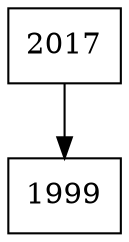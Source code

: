 digraph grafico{
rankdir=UD
node[shape=box]
concentrate=true
compound=true;
nodo2017[label ="2017"];
nodo1999[label ="1999"];
nodo2017->nodo1999
}
